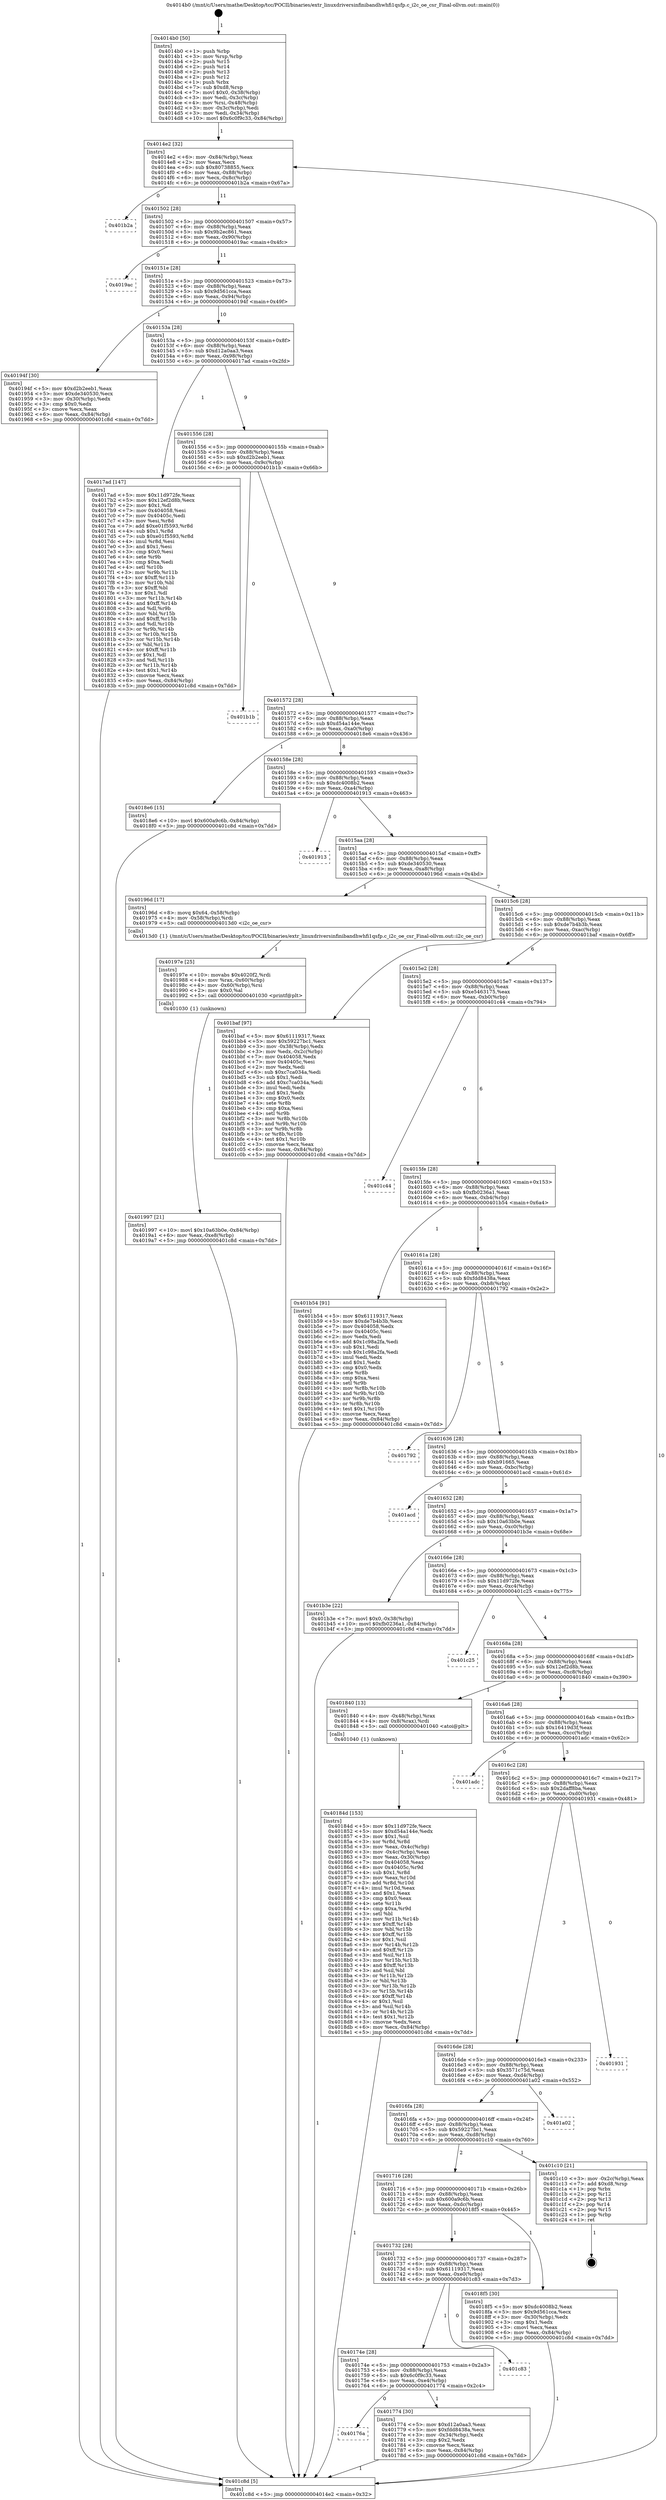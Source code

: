digraph "0x4014b0" {
  label = "0x4014b0 (/mnt/c/Users/mathe/Desktop/tcc/POCII/binaries/extr_linuxdriversinfinibandhwhfi1qsfp.c_i2c_oe_csr_Final-ollvm.out::main(0))"
  labelloc = "t"
  node[shape=record]

  Entry [label="",width=0.3,height=0.3,shape=circle,fillcolor=black,style=filled]
  "0x4014e2" [label="{
     0x4014e2 [32]\l
     | [instrs]\l
     &nbsp;&nbsp;0x4014e2 \<+6\>: mov -0x84(%rbp),%eax\l
     &nbsp;&nbsp;0x4014e8 \<+2\>: mov %eax,%ecx\l
     &nbsp;&nbsp;0x4014ea \<+6\>: sub $0x80738855,%ecx\l
     &nbsp;&nbsp;0x4014f0 \<+6\>: mov %eax,-0x88(%rbp)\l
     &nbsp;&nbsp;0x4014f6 \<+6\>: mov %ecx,-0x8c(%rbp)\l
     &nbsp;&nbsp;0x4014fc \<+6\>: je 0000000000401b2a \<main+0x67a\>\l
  }"]
  "0x401b2a" [label="{
     0x401b2a\l
  }", style=dashed]
  "0x401502" [label="{
     0x401502 [28]\l
     | [instrs]\l
     &nbsp;&nbsp;0x401502 \<+5\>: jmp 0000000000401507 \<main+0x57\>\l
     &nbsp;&nbsp;0x401507 \<+6\>: mov -0x88(%rbp),%eax\l
     &nbsp;&nbsp;0x40150d \<+5\>: sub $0x9b2ec861,%eax\l
     &nbsp;&nbsp;0x401512 \<+6\>: mov %eax,-0x90(%rbp)\l
     &nbsp;&nbsp;0x401518 \<+6\>: je 00000000004019ac \<main+0x4fc\>\l
  }"]
  Exit [label="",width=0.3,height=0.3,shape=circle,fillcolor=black,style=filled,peripheries=2]
  "0x4019ac" [label="{
     0x4019ac\l
  }", style=dashed]
  "0x40151e" [label="{
     0x40151e [28]\l
     | [instrs]\l
     &nbsp;&nbsp;0x40151e \<+5\>: jmp 0000000000401523 \<main+0x73\>\l
     &nbsp;&nbsp;0x401523 \<+6\>: mov -0x88(%rbp),%eax\l
     &nbsp;&nbsp;0x401529 \<+5\>: sub $0x9d561cca,%eax\l
     &nbsp;&nbsp;0x40152e \<+6\>: mov %eax,-0x94(%rbp)\l
     &nbsp;&nbsp;0x401534 \<+6\>: je 000000000040194f \<main+0x49f\>\l
  }"]
  "0x401997" [label="{
     0x401997 [21]\l
     | [instrs]\l
     &nbsp;&nbsp;0x401997 \<+10\>: movl $0x10a63b0e,-0x84(%rbp)\l
     &nbsp;&nbsp;0x4019a1 \<+6\>: mov %eax,-0xe8(%rbp)\l
     &nbsp;&nbsp;0x4019a7 \<+5\>: jmp 0000000000401c8d \<main+0x7dd\>\l
  }"]
  "0x40194f" [label="{
     0x40194f [30]\l
     | [instrs]\l
     &nbsp;&nbsp;0x40194f \<+5\>: mov $0xd2b2eeb1,%eax\l
     &nbsp;&nbsp;0x401954 \<+5\>: mov $0xde340530,%ecx\l
     &nbsp;&nbsp;0x401959 \<+3\>: mov -0x30(%rbp),%edx\l
     &nbsp;&nbsp;0x40195c \<+3\>: cmp $0x0,%edx\l
     &nbsp;&nbsp;0x40195f \<+3\>: cmove %ecx,%eax\l
     &nbsp;&nbsp;0x401962 \<+6\>: mov %eax,-0x84(%rbp)\l
     &nbsp;&nbsp;0x401968 \<+5\>: jmp 0000000000401c8d \<main+0x7dd\>\l
  }"]
  "0x40153a" [label="{
     0x40153a [28]\l
     | [instrs]\l
     &nbsp;&nbsp;0x40153a \<+5\>: jmp 000000000040153f \<main+0x8f\>\l
     &nbsp;&nbsp;0x40153f \<+6\>: mov -0x88(%rbp),%eax\l
     &nbsp;&nbsp;0x401545 \<+5\>: sub $0xd12a0aa3,%eax\l
     &nbsp;&nbsp;0x40154a \<+6\>: mov %eax,-0x98(%rbp)\l
     &nbsp;&nbsp;0x401550 \<+6\>: je 00000000004017ad \<main+0x2fd\>\l
  }"]
  "0x40197e" [label="{
     0x40197e [25]\l
     | [instrs]\l
     &nbsp;&nbsp;0x40197e \<+10\>: movabs $0x4020f2,%rdi\l
     &nbsp;&nbsp;0x401988 \<+4\>: mov %rax,-0x60(%rbp)\l
     &nbsp;&nbsp;0x40198c \<+4\>: mov -0x60(%rbp),%rsi\l
     &nbsp;&nbsp;0x401990 \<+2\>: mov $0x0,%al\l
     &nbsp;&nbsp;0x401992 \<+5\>: call 0000000000401030 \<printf@plt\>\l
     | [calls]\l
     &nbsp;&nbsp;0x401030 \{1\} (unknown)\l
  }"]
  "0x4017ad" [label="{
     0x4017ad [147]\l
     | [instrs]\l
     &nbsp;&nbsp;0x4017ad \<+5\>: mov $0x11d972fe,%eax\l
     &nbsp;&nbsp;0x4017b2 \<+5\>: mov $0x12ef2d8b,%ecx\l
     &nbsp;&nbsp;0x4017b7 \<+2\>: mov $0x1,%dl\l
     &nbsp;&nbsp;0x4017b9 \<+7\>: mov 0x404058,%esi\l
     &nbsp;&nbsp;0x4017c0 \<+7\>: mov 0x40405c,%edi\l
     &nbsp;&nbsp;0x4017c7 \<+3\>: mov %esi,%r8d\l
     &nbsp;&nbsp;0x4017ca \<+7\>: add $0xe01f5593,%r8d\l
     &nbsp;&nbsp;0x4017d1 \<+4\>: sub $0x1,%r8d\l
     &nbsp;&nbsp;0x4017d5 \<+7\>: sub $0xe01f5593,%r8d\l
     &nbsp;&nbsp;0x4017dc \<+4\>: imul %r8d,%esi\l
     &nbsp;&nbsp;0x4017e0 \<+3\>: and $0x1,%esi\l
     &nbsp;&nbsp;0x4017e3 \<+3\>: cmp $0x0,%esi\l
     &nbsp;&nbsp;0x4017e6 \<+4\>: sete %r9b\l
     &nbsp;&nbsp;0x4017ea \<+3\>: cmp $0xa,%edi\l
     &nbsp;&nbsp;0x4017ed \<+4\>: setl %r10b\l
     &nbsp;&nbsp;0x4017f1 \<+3\>: mov %r9b,%r11b\l
     &nbsp;&nbsp;0x4017f4 \<+4\>: xor $0xff,%r11b\l
     &nbsp;&nbsp;0x4017f8 \<+3\>: mov %r10b,%bl\l
     &nbsp;&nbsp;0x4017fb \<+3\>: xor $0xff,%bl\l
     &nbsp;&nbsp;0x4017fe \<+3\>: xor $0x1,%dl\l
     &nbsp;&nbsp;0x401801 \<+3\>: mov %r11b,%r14b\l
     &nbsp;&nbsp;0x401804 \<+4\>: and $0xff,%r14b\l
     &nbsp;&nbsp;0x401808 \<+3\>: and %dl,%r9b\l
     &nbsp;&nbsp;0x40180b \<+3\>: mov %bl,%r15b\l
     &nbsp;&nbsp;0x40180e \<+4\>: and $0xff,%r15b\l
     &nbsp;&nbsp;0x401812 \<+3\>: and %dl,%r10b\l
     &nbsp;&nbsp;0x401815 \<+3\>: or %r9b,%r14b\l
     &nbsp;&nbsp;0x401818 \<+3\>: or %r10b,%r15b\l
     &nbsp;&nbsp;0x40181b \<+3\>: xor %r15b,%r14b\l
     &nbsp;&nbsp;0x40181e \<+3\>: or %bl,%r11b\l
     &nbsp;&nbsp;0x401821 \<+4\>: xor $0xff,%r11b\l
     &nbsp;&nbsp;0x401825 \<+3\>: or $0x1,%dl\l
     &nbsp;&nbsp;0x401828 \<+3\>: and %dl,%r11b\l
     &nbsp;&nbsp;0x40182b \<+3\>: or %r11b,%r14b\l
     &nbsp;&nbsp;0x40182e \<+4\>: test $0x1,%r14b\l
     &nbsp;&nbsp;0x401832 \<+3\>: cmovne %ecx,%eax\l
     &nbsp;&nbsp;0x401835 \<+6\>: mov %eax,-0x84(%rbp)\l
     &nbsp;&nbsp;0x40183b \<+5\>: jmp 0000000000401c8d \<main+0x7dd\>\l
  }"]
  "0x401556" [label="{
     0x401556 [28]\l
     | [instrs]\l
     &nbsp;&nbsp;0x401556 \<+5\>: jmp 000000000040155b \<main+0xab\>\l
     &nbsp;&nbsp;0x40155b \<+6\>: mov -0x88(%rbp),%eax\l
     &nbsp;&nbsp;0x401561 \<+5\>: sub $0xd2b2eeb1,%eax\l
     &nbsp;&nbsp;0x401566 \<+6\>: mov %eax,-0x9c(%rbp)\l
     &nbsp;&nbsp;0x40156c \<+6\>: je 0000000000401b1b \<main+0x66b\>\l
  }"]
  "0x40184d" [label="{
     0x40184d [153]\l
     | [instrs]\l
     &nbsp;&nbsp;0x40184d \<+5\>: mov $0x11d972fe,%ecx\l
     &nbsp;&nbsp;0x401852 \<+5\>: mov $0xd54a144e,%edx\l
     &nbsp;&nbsp;0x401857 \<+3\>: mov $0x1,%sil\l
     &nbsp;&nbsp;0x40185a \<+3\>: xor %r8d,%r8d\l
     &nbsp;&nbsp;0x40185d \<+3\>: mov %eax,-0x4c(%rbp)\l
     &nbsp;&nbsp;0x401860 \<+3\>: mov -0x4c(%rbp),%eax\l
     &nbsp;&nbsp;0x401863 \<+3\>: mov %eax,-0x30(%rbp)\l
     &nbsp;&nbsp;0x401866 \<+7\>: mov 0x404058,%eax\l
     &nbsp;&nbsp;0x40186d \<+8\>: mov 0x40405c,%r9d\l
     &nbsp;&nbsp;0x401875 \<+4\>: sub $0x1,%r8d\l
     &nbsp;&nbsp;0x401879 \<+3\>: mov %eax,%r10d\l
     &nbsp;&nbsp;0x40187c \<+3\>: add %r8d,%r10d\l
     &nbsp;&nbsp;0x40187f \<+4\>: imul %r10d,%eax\l
     &nbsp;&nbsp;0x401883 \<+3\>: and $0x1,%eax\l
     &nbsp;&nbsp;0x401886 \<+3\>: cmp $0x0,%eax\l
     &nbsp;&nbsp;0x401889 \<+4\>: sete %r11b\l
     &nbsp;&nbsp;0x40188d \<+4\>: cmp $0xa,%r9d\l
     &nbsp;&nbsp;0x401891 \<+3\>: setl %bl\l
     &nbsp;&nbsp;0x401894 \<+3\>: mov %r11b,%r14b\l
     &nbsp;&nbsp;0x401897 \<+4\>: xor $0xff,%r14b\l
     &nbsp;&nbsp;0x40189b \<+3\>: mov %bl,%r15b\l
     &nbsp;&nbsp;0x40189e \<+4\>: xor $0xff,%r15b\l
     &nbsp;&nbsp;0x4018a2 \<+4\>: xor $0x1,%sil\l
     &nbsp;&nbsp;0x4018a6 \<+3\>: mov %r14b,%r12b\l
     &nbsp;&nbsp;0x4018a9 \<+4\>: and $0xff,%r12b\l
     &nbsp;&nbsp;0x4018ad \<+3\>: and %sil,%r11b\l
     &nbsp;&nbsp;0x4018b0 \<+3\>: mov %r15b,%r13b\l
     &nbsp;&nbsp;0x4018b3 \<+4\>: and $0xff,%r13b\l
     &nbsp;&nbsp;0x4018b7 \<+3\>: and %sil,%bl\l
     &nbsp;&nbsp;0x4018ba \<+3\>: or %r11b,%r12b\l
     &nbsp;&nbsp;0x4018bd \<+3\>: or %bl,%r13b\l
     &nbsp;&nbsp;0x4018c0 \<+3\>: xor %r13b,%r12b\l
     &nbsp;&nbsp;0x4018c3 \<+3\>: or %r15b,%r14b\l
     &nbsp;&nbsp;0x4018c6 \<+4\>: xor $0xff,%r14b\l
     &nbsp;&nbsp;0x4018ca \<+4\>: or $0x1,%sil\l
     &nbsp;&nbsp;0x4018ce \<+3\>: and %sil,%r14b\l
     &nbsp;&nbsp;0x4018d1 \<+3\>: or %r14b,%r12b\l
     &nbsp;&nbsp;0x4018d4 \<+4\>: test $0x1,%r12b\l
     &nbsp;&nbsp;0x4018d8 \<+3\>: cmovne %edx,%ecx\l
     &nbsp;&nbsp;0x4018db \<+6\>: mov %ecx,-0x84(%rbp)\l
     &nbsp;&nbsp;0x4018e1 \<+5\>: jmp 0000000000401c8d \<main+0x7dd\>\l
  }"]
  "0x401b1b" [label="{
     0x401b1b\l
  }", style=dashed]
  "0x401572" [label="{
     0x401572 [28]\l
     | [instrs]\l
     &nbsp;&nbsp;0x401572 \<+5\>: jmp 0000000000401577 \<main+0xc7\>\l
     &nbsp;&nbsp;0x401577 \<+6\>: mov -0x88(%rbp),%eax\l
     &nbsp;&nbsp;0x40157d \<+5\>: sub $0xd54a144e,%eax\l
     &nbsp;&nbsp;0x401582 \<+6\>: mov %eax,-0xa0(%rbp)\l
     &nbsp;&nbsp;0x401588 \<+6\>: je 00000000004018e6 \<main+0x436\>\l
  }"]
  "0x4014b0" [label="{
     0x4014b0 [50]\l
     | [instrs]\l
     &nbsp;&nbsp;0x4014b0 \<+1\>: push %rbp\l
     &nbsp;&nbsp;0x4014b1 \<+3\>: mov %rsp,%rbp\l
     &nbsp;&nbsp;0x4014b4 \<+2\>: push %r15\l
     &nbsp;&nbsp;0x4014b6 \<+2\>: push %r14\l
     &nbsp;&nbsp;0x4014b8 \<+2\>: push %r13\l
     &nbsp;&nbsp;0x4014ba \<+2\>: push %r12\l
     &nbsp;&nbsp;0x4014bc \<+1\>: push %rbx\l
     &nbsp;&nbsp;0x4014bd \<+7\>: sub $0xd8,%rsp\l
     &nbsp;&nbsp;0x4014c4 \<+7\>: movl $0x0,-0x38(%rbp)\l
     &nbsp;&nbsp;0x4014cb \<+3\>: mov %edi,-0x3c(%rbp)\l
     &nbsp;&nbsp;0x4014ce \<+4\>: mov %rsi,-0x48(%rbp)\l
     &nbsp;&nbsp;0x4014d2 \<+3\>: mov -0x3c(%rbp),%edi\l
     &nbsp;&nbsp;0x4014d5 \<+3\>: mov %edi,-0x34(%rbp)\l
     &nbsp;&nbsp;0x4014d8 \<+10\>: movl $0x6c0f9c33,-0x84(%rbp)\l
  }"]
  "0x4018e6" [label="{
     0x4018e6 [15]\l
     | [instrs]\l
     &nbsp;&nbsp;0x4018e6 \<+10\>: movl $0x600a9c6b,-0x84(%rbp)\l
     &nbsp;&nbsp;0x4018f0 \<+5\>: jmp 0000000000401c8d \<main+0x7dd\>\l
  }"]
  "0x40158e" [label="{
     0x40158e [28]\l
     | [instrs]\l
     &nbsp;&nbsp;0x40158e \<+5\>: jmp 0000000000401593 \<main+0xe3\>\l
     &nbsp;&nbsp;0x401593 \<+6\>: mov -0x88(%rbp),%eax\l
     &nbsp;&nbsp;0x401599 \<+5\>: sub $0xdc4008b2,%eax\l
     &nbsp;&nbsp;0x40159e \<+6\>: mov %eax,-0xa4(%rbp)\l
     &nbsp;&nbsp;0x4015a4 \<+6\>: je 0000000000401913 \<main+0x463\>\l
  }"]
  "0x401c8d" [label="{
     0x401c8d [5]\l
     | [instrs]\l
     &nbsp;&nbsp;0x401c8d \<+5\>: jmp 00000000004014e2 \<main+0x32\>\l
  }"]
  "0x401913" [label="{
     0x401913\l
  }", style=dashed]
  "0x4015aa" [label="{
     0x4015aa [28]\l
     | [instrs]\l
     &nbsp;&nbsp;0x4015aa \<+5\>: jmp 00000000004015af \<main+0xff\>\l
     &nbsp;&nbsp;0x4015af \<+6\>: mov -0x88(%rbp),%eax\l
     &nbsp;&nbsp;0x4015b5 \<+5\>: sub $0xde340530,%eax\l
     &nbsp;&nbsp;0x4015ba \<+6\>: mov %eax,-0xa8(%rbp)\l
     &nbsp;&nbsp;0x4015c0 \<+6\>: je 000000000040196d \<main+0x4bd\>\l
  }"]
  "0x40176a" [label="{
     0x40176a\l
  }", style=dashed]
  "0x40196d" [label="{
     0x40196d [17]\l
     | [instrs]\l
     &nbsp;&nbsp;0x40196d \<+8\>: movq $0x64,-0x58(%rbp)\l
     &nbsp;&nbsp;0x401975 \<+4\>: mov -0x58(%rbp),%rdi\l
     &nbsp;&nbsp;0x401979 \<+5\>: call 00000000004013d0 \<i2c_oe_csr\>\l
     | [calls]\l
     &nbsp;&nbsp;0x4013d0 \{1\} (/mnt/c/Users/mathe/Desktop/tcc/POCII/binaries/extr_linuxdriversinfinibandhwhfi1qsfp.c_i2c_oe_csr_Final-ollvm.out::i2c_oe_csr)\l
  }"]
  "0x4015c6" [label="{
     0x4015c6 [28]\l
     | [instrs]\l
     &nbsp;&nbsp;0x4015c6 \<+5\>: jmp 00000000004015cb \<main+0x11b\>\l
     &nbsp;&nbsp;0x4015cb \<+6\>: mov -0x88(%rbp),%eax\l
     &nbsp;&nbsp;0x4015d1 \<+5\>: sub $0xde7b4b3b,%eax\l
     &nbsp;&nbsp;0x4015d6 \<+6\>: mov %eax,-0xac(%rbp)\l
     &nbsp;&nbsp;0x4015dc \<+6\>: je 0000000000401baf \<main+0x6ff\>\l
  }"]
  "0x401774" [label="{
     0x401774 [30]\l
     | [instrs]\l
     &nbsp;&nbsp;0x401774 \<+5\>: mov $0xd12a0aa3,%eax\l
     &nbsp;&nbsp;0x401779 \<+5\>: mov $0xfdd8438a,%ecx\l
     &nbsp;&nbsp;0x40177e \<+3\>: mov -0x34(%rbp),%edx\l
     &nbsp;&nbsp;0x401781 \<+3\>: cmp $0x2,%edx\l
     &nbsp;&nbsp;0x401784 \<+3\>: cmovne %ecx,%eax\l
     &nbsp;&nbsp;0x401787 \<+6\>: mov %eax,-0x84(%rbp)\l
     &nbsp;&nbsp;0x40178d \<+5\>: jmp 0000000000401c8d \<main+0x7dd\>\l
  }"]
  "0x401baf" [label="{
     0x401baf [97]\l
     | [instrs]\l
     &nbsp;&nbsp;0x401baf \<+5\>: mov $0x61119317,%eax\l
     &nbsp;&nbsp;0x401bb4 \<+5\>: mov $0x59227bc1,%ecx\l
     &nbsp;&nbsp;0x401bb9 \<+3\>: mov -0x38(%rbp),%edx\l
     &nbsp;&nbsp;0x401bbc \<+3\>: mov %edx,-0x2c(%rbp)\l
     &nbsp;&nbsp;0x401bbf \<+7\>: mov 0x404058,%edx\l
     &nbsp;&nbsp;0x401bc6 \<+7\>: mov 0x40405c,%esi\l
     &nbsp;&nbsp;0x401bcd \<+2\>: mov %edx,%edi\l
     &nbsp;&nbsp;0x401bcf \<+6\>: sub $0xc7ca034a,%edi\l
     &nbsp;&nbsp;0x401bd5 \<+3\>: sub $0x1,%edi\l
     &nbsp;&nbsp;0x401bd8 \<+6\>: add $0xc7ca034a,%edi\l
     &nbsp;&nbsp;0x401bde \<+3\>: imul %edi,%edx\l
     &nbsp;&nbsp;0x401be1 \<+3\>: and $0x1,%edx\l
     &nbsp;&nbsp;0x401be4 \<+3\>: cmp $0x0,%edx\l
     &nbsp;&nbsp;0x401be7 \<+4\>: sete %r8b\l
     &nbsp;&nbsp;0x401beb \<+3\>: cmp $0xa,%esi\l
     &nbsp;&nbsp;0x401bee \<+4\>: setl %r9b\l
     &nbsp;&nbsp;0x401bf2 \<+3\>: mov %r8b,%r10b\l
     &nbsp;&nbsp;0x401bf5 \<+3\>: and %r9b,%r10b\l
     &nbsp;&nbsp;0x401bf8 \<+3\>: xor %r9b,%r8b\l
     &nbsp;&nbsp;0x401bfb \<+3\>: or %r8b,%r10b\l
     &nbsp;&nbsp;0x401bfe \<+4\>: test $0x1,%r10b\l
     &nbsp;&nbsp;0x401c02 \<+3\>: cmovne %ecx,%eax\l
     &nbsp;&nbsp;0x401c05 \<+6\>: mov %eax,-0x84(%rbp)\l
     &nbsp;&nbsp;0x401c0b \<+5\>: jmp 0000000000401c8d \<main+0x7dd\>\l
  }"]
  "0x4015e2" [label="{
     0x4015e2 [28]\l
     | [instrs]\l
     &nbsp;&nbsp;0x4015e2 \<+5\>: jmp 00000000004015e7 \<main+0x137\>\l
     &nbsp;&nbsp;0x4015e7 \<+6\>: mov -0x88(%rbp),%eax\l
     &nbsp;&nbsp;0x4015ed \<+5\>: sub $0xe5463175,%eax\l
     &nbsp;&nbsp;0x4015f2 \<+6\>: mov %eax,-0xb0(%rbp)\l
     &nbsp;&nbsp;0x4015f8 \<+6\>: je 0000000000401c44 \<main+0x794\>\l
  }"]
  "0x40174e" [label="{
     0x40174e [28]\l
     | [instrs]\l
     &nbsp;&nbsp;0x40174e \<+5\>: jmp 0000000000401753 \<main+0x2a3\>\l
     &nbsp;&nbsp;0x401753 \<+6\>: mov -0x88(%rbp),%eax\l
     &nbsp;&nbsp;0x401759 \<+5\>: sub $0x6c0f9c33,%eax\l
     &nbsp;&nbsp;0x40175e \<+6\>: mov %eax,-0xe4(%rbp)\l
     &nbsp;&nbsp;0x401764 \<+6\>: je 0000000000401774 \<main+0x2c4\>\l
  }"]
  "0x401c44" [label="{
     0x401c44\l
  }", style=dashed]
  "0x4015fe" [label="{
     0x4015fe [28]\l
     | [instrs]\l
     &nbsp;&nbsp;0x4015fe \<+5\>: jmp 0000000000401603 \<main+0x153\>\l
     &nbsp;&nbsp;0x401603 \<+6\>: mov -0x88(%rbp),%eax\l
     &nbsp;&nbsp;0x401609 \<+5\>: sub $0xfb0236a1,%eax\l
     &nbsp;&nbsp;0x40160e \<+6\>: mov %eax,-0xb4(%rbp)\l
     &nbsp;&nbsp;0x401614 \<+6\>: je 0000000000401b54 \<main+0x6a4\>\l
  }"]
  "0x401c83" [label="{
     0x401c83\l
  }", style=dashed]
  "0x401b54" [label="{
     0x401b54 [91]\l
     | [instrs]\l
     &nbsp;&nbsp;0x401b54 \<+5\>: mov $0x61119317,%eax\l
     &nbsp;&nbsp;0x401b59 \<+5\>: mov $0xde7b4b3b,%ecx\l
     &nbsp;&nbsp;0x401b5e \<+7\>: mov 0x404058,%edx\l
     &nbsp;&nbsp;0x401b65 \<+7\>: mov 0x40405c,%esi\l
     &nbsp;&nbsp;0x401b6c \<+2\>: mov %edx,%edi\l
     &nbsp;&nbsp;0x401b6e \<+6\>: add $0x1c98a2fa,%edi\l
     &nbsp;&nbsp;0x401b74 \<+3\>: sub $0x1,%edi\l
     &nbsp;&nbsp;0x401b77 \<+6\>: sub $0x1c98a2fa,%edi\l
     &nbsp;&nbsp;0x401b7d \<+3\>: imul %edi,%edx\l
     &nbsp;&nbsp;0x401b80 \<+3\>: and $0x1,%edx\l
     &nbsp;&nbsp;0x401b83 \<+3\>: cmp $0x0,%edx\l
     &nbsp;&nbsp;0x401b86 \<+4\>: sete %r8b\l
     &nbsp;&nbsp;0x401b8a \<+3\>: cmp $0xa,%esi\l
     &nbsp;&nbsp;0x401b8d \<+4\>: setl %r9b\l
     &nbsp;&nbsp;0x401b91 \<+3\>: mov %r8b,%r10b\l
     &nbsp;&nbsp;0x401b94 \<+3\>: and %r9b,%r10b\l
     &nbsp;&nbsp;0x401b97 \<+3\>: xor %r9b,%r8b\l
     &nbsp;&nbsp;0x401b9a \<+3\>: or %r8b,%r10b\l
     &nbsp;&nbsp;0x401b9d \<+4\>: test $0x1,%r10b\l
     &nbsp;&nbsp;0x401ba1 \<+3\>: cmovne %ecx,%eax\l
     &nbsp;&nbsp;0x401ba4 \<+6\>: mov %eax,-0x84(%rbp)\l
     &nbsp;&nbsp;0x401baa \<+5\>: jmp 0000000000401c8d \<main+0x7dd\>\l
  }"]
  "0x40161a" [label="{
     0x40161a [28]\l
     | [instrs]\l
     &nbsp;&nbsp;0x40161a \<+5\>: jmp 000000000040161f \<main+0x16f\>\l
     &nbsp;&nbsp;0x40161f \<+6\>: mov -0x88(%rbp),%eax\l
     &nbsp;&nbsp;0x401625 \<+5\>: sub $0xfdd8438a,%eax\l
     &nbsp;&nbsp;0x40162a \<+6\>: mov %eax,-0xb8(%rbp)\l
     &nbsp;&nbsp;0x401630 \<+6\>: je 0000000000401792 \<main+0x2e2\>\l
  }"]
  "0x401732" [label="{
     0x401732 [28]\l
     | [instrs]\l
     &nbsp;&nbsp;0x401732 \<+5\>: jmp 0000000000401737 \<main+0x287\>\l
     &nbsp;&nbsp;0x401737 \<+6\>: mov -0x88(%rbp),%eax\l
     &nbsp;&nbsp;0x40173d \<+5\>: sub $0x61119317,%eax\l
     &nbsp;&nbsp;0x401742 \<+6\>: mov %eax,-0xe0(%rbp)\l
     &nbsp;&nbsp;0x401748 \<+6\>: je 0000000000401c83 \<main+0x7d3\>\l
  }"]
  "0x401792" [label="{
     0x401792\l
  }", style=dashed]
  "0x401636" [label="{
     0x401636 [28]\l
     | [instrs]\l
     &nbsp;&nbsp;0x401636 \<+5\>: jmp 000000000040163b \<main+0x18b\>\l
     &nbsp;&nbsp;0x40163b \<+6\>: mov -0x88(%rbp),%eax\l
     &nbsp;&nbsp;0x401641 \<+5\>: sub $0xb91665,%eax\l
     &nbsp;&nbsp;0x401646 \<+6\>: mov %eax,-0xbc(%rbp)\l
     &nbsp;&nbsp;0x40164c \<+6\>: je 0000000000401acd \<main+0x61d\>\l
  }"]
  "0x4018f5" [label="{
     0x4018f5 [30]\l
     | [instrs]\l
     &nbsp;&nbsp;0x4018f5 \<+5\>: mov $0xdc4008b2,%eax\l
     &nbsp;&nbsp;0x4018fa \<+5\>: mov $0x9d561cca,%ecx\l
     &nbsp;&nbsp;0x4018ff \<+3\>: mov -0x30(%rbp),%edx\l
     &nbsp;&nbsp;0x401902 \<+3\>: cmp $0x1,%edx\l
     &nbsp;&nbsp;0x401905 \<+3\>: cmovl %ecx,%eax\l
     &nbsp;&nbsp;0x401908 \<+6\>: mov %eax,-0x84(%rbp)\l
     &nbsp;&nbsp;0x40190e \<+5\>: jmp 0000000000401c8d \<main+0x7dd\>\l
  }"]
  "0x401acd" [label="{
     0x401acd\l
  }", style=dashed]
  "0x401652" [label="{
     0x401652 [28]\l
     | [instrs]\l
     &nbsp;&nbsp;0x401652 \<+5\>: jmp 0000000000401657 \<main+0x1a7\>\l
     &nbsp;&nbsp;0x401657 \<+6\>: mov -0x88(%rbp),%eax\l
     &nbsp;&nbsp;0x40165d \<+5\>: sub $0x10a63b0e,%eax\l
     &nbsp;&nbsp;0x401662 \<+6\>: mov %eax,-0xc0(%rbp)\l
     &nbsp;&nbsp;0x401668 \<+6\>: je 0000000000401b3e \<main+0x68e\>\l
  }"]
  "0x401716" [label="{
     0x401716 [28]\l
     | [instrs]\l
     &nbsp;&nbsp;0x401716 \<+5\>: jmp 000000000040171b \<main+0x26b\>\l
     &nbsp;&nbsp;0x40171b \<+6\>: mov -0x88(%rbp),%eax\l
     &nbsp;&nbsp;0x401721 \<+5\>: sub $0x600a9c6b,%eax\l
     &nbsp;&nbsp;0x401726 \<+6\>: mov %eax,-0xdc(%rbp)\l
     &nbsp;&nbsp;0x40172c \<+6\>: je 00000000004018f5 \<main+0x445\>\l
  }"]
  "0x401b3e" [label="{
     0x401b3e [22]\l
     | [instrs]\l
     &nbsp;&nbsp;0x401b3e \<+7\>: movl $0x0,-0x38(%rbp)\l
     &nbsp;&nbsp;0x401b45 \<+10\>: movl $0xfb0236a1,-0x84(%rbp)\l
     &nbsp;&nbsp;0x401b4f \<+5\>: jmp 0000000000401c8d \<main+0x7dd\>\l
  }"]
  "0x40166e" [label="{
     0x40166e [28]\l
     | [instrs]\l
     &nbsp;&nbsp;0x40166e \<+5\>: jmp 0000000000401673 \<main+0x1c3\>\l
     &nbsp;&nbsp;0x401673 \<+6\>: mov -0x88(%rbp),%eax\l
     &nbsp;&nbsp;0x401679 \<+5\>: sub $0x11d972fe,%eax\l
     &nbsp;&nbsp;0x40167e \<+6\>: mov %eax,-0xc4(%rbp)\l
     &nbsp;&nbsp;0x401684 \<+6\>: je 0000000000401c25 \<main+0x775\>\l
  }"]
  "0x401c10" [label="{
     0x401c10 [21]\l
     | [instrs]\l
     &nbsp;&nbsp;0x401c10 \<+3\>: mov -0x2c(%rbp),%eax\l
     &nbsp;&nbsp;0x401c13 \<+7\>: add $0xd8,%rsp\l
     &nbsp;&nbsp;0x401c1a \<+1\>: pop %rbx\l
     &nbsp;&nbsp;0x401c1b \<+2\>: pop %r12\l
     &nbsp;&nbsp;0x401c1d \<+2\>: pop %r13\l
     &nbsp;&nbsp;0x401c1f \<+2\>: pop %r14\l
     &nbsp;&nbsp;0x401c21 \<+2\>: pop %r15\l
     &nbsp;&nbsp;0x401c23 \<+1\>: pop %rbp\l
     &nbsp;&nbsp;0x401c24 \<+1\>: ret\l
  }"]
  "0x401c25" [label="{
     0x401c25\l
  }", style=dashed]
  "0x40168a" [label="{
     0x40168a [28]\l
     | [instrs]\l
     &nbsp;&nbsp;0x40168a \<+5\>: jmp 000000000040168f \<main+0x1df\>\l
     &nbsp;&nbsp;0x40168f \<+6\>: mov -0x88(%rbp),%eax\l
     &nbsp;&nbsp;0x401695 \<+5\>: sub $0x12ef2d8b,%eax\l
     &nbsp;&nbsp;0x40169a \<+6\>: mov %eax,-0xc8(%rbp)\l
     &nbsp;&nbsp;0x4016a0 \<+6\>: je 0000000000401840 \<main+0x390\>\l
  }"]
  "0x4016fa" [label="{
     0x4016fa [28]\l
     | [instrs]\l
     &nbsp;&nbsp;0x4016fa \<+5\>: jmp 00000000004016ff \<main+0x24f\>\l
     &nbsp;&nbsp;0x4016ff \<+6\>: mov -0x88(%rbp),%eax\l
     &nbsp;&nbsp;0x401705 \<+5\>: sub $0x59227bc1,%eax\l
     &nbsp;&nbsp;0x40170a \<+6\>: mov %eax,-0xd8(%rbp)\l
     &nbsp;&nbsp;0x401710 \<+6\>: je 0000000000401c10 \<main+0x760\>\l
  }"]
  "0x401840" [label="{
     0x401840 [13]\l
     | [instrs]\l
     &nbsp;&nbsp;0x401840 \<+4\>: mov -0x48(%rbp),%rax\l
     &nbsp;&nbsp;0x401844 \<+4\>: mov 0x8(%rax),%rdi\l
     &nbsp;&nbsp;0x401848 \<+5\>: call 0000000000401040 \<atoi@plt\>\l
     | [calls]\l
     &nbsp;&nbsp;0x401040 \{1\} (unknown)\l
  }"]
  "0x4016a6" [label="{
     0x4016a6 [28]\l
     | [instrs]\l
     &nbsp;&nbsp;0x4016a6 \<+5\>: jmp 00000000004016ab \<main+0x1fb\>\l
     &nbsp;&nbsp;0x4016ab \<+6\>: mov -0x88(%rbp),%eax\l
     &nbsp;&nbsp;0x4016b1 \<+5\>: sub $0x16419d3f,%eax\l
     &nbsp;&nbsp;0x4016b6 \<+6\>: mov %eax,-0xcc(%rbp)\l
     &nbsp;&nbsp;0x4016bc \<+6\>: je 0000000000401adc \<main+0x62c\>\l
  }"]
  "0x401a02" [label="{
     0x401a02\l
  }", style=dashed]
  "0x401adc" [label="{
     0x401adc\l
  }", style=dashed]
  "0x4016c2" [label="{
     0x4016c2 [28]\l
     | [instrs]\l
     &nbsp;&nbsp;0x4016c2 \<+5\>: jmp 00000000004016c7 \<main+0x217\>\l
     &nbsp;&nbsp;0x4016c7 \<+6\>: mov -0x88(%rbp),%eax\l
     &nbsp;&nbsp;0x4016cd \<+5\>: sub $0x2daff8ba,%eax\l
     &nbsp;&nbsp;0x4016d2 \<+6\>: mov %eax,-0xd0(%rbp)\l
     &nbsp;&nbsp;0x4016d8 \<+6\>: je 0000000000401931 \<main+0x481\>\l
  }"]
  "0x4016de" [label="{
     0x4016de [28]\l
     | [instrs]\l
     &nbsp;&nbsp;0x4016de \<+5\>: jmp 00000000004016e3 \<main+0x233\>\l
     &nbsp;&nbsp;0x4016e3 \<+6\>: mov -0x88(%rbp),%eax\l
     &nbsp;&nbsp;0x4016e9 \<+5\>: sub $0x3571c75d,%eax\l
     &nbsp;&nbsp;0x4016ee \<+6\>: mov %eax,-0xd4(%rbp)\l
     &nbsp;&nbsp;0x4016f4 \<+6\>: je 0000000000401a02 \<main+0x552\>\l
  }"]
  "0x401931" [label="{
     0x401931\l
  }", style=dashed]
  Entry -> "0x4014b0" [label=" 1"]
  "0x4014e2" -> "0x401b2a" [label=" 0"]
  "0x4014e2" -> "0x401502" [label=" 11"]
  "0x401c10" -> Exit [label=" 1"]
  "0x401502" -> "0x4019ac" [label=" 0"]
  "0x401502" -> "0x40151e" [label=" 11"]
  "0x401baf" -> "0x401c8d" [label=" 1"]
  "0x40151e" -> "0x40194f" [label=" 1"]
  "0x40151e" -> "0x40153a" [label=" 10"]
  "0x401b54" -> "0x401c8d" [label=" 1"]
  "0x40153a" -> "0x4017ad" [label=" 1"]
  "0x40153a" -> "0x401556" [label=" 9"]
  "0x401b3e" -> "0x401c8d" [label=" 1"]
  "0x401556" -> "0x401b1b" [label=" 0"]
  "0x401556" -> "0x401572" [label=" 9"]
  "0x401997" -> "0x401c8d" [label=" 1"]
  "0x401572" -> "0x4018e6" [label=" 1"]
  "0x401572" -> "0x40158e" [label=" 8"]
  "0x40197e" -> "0x401997" [label=" 1"]
  "0x40158e" -> "0x401913" [label=" 0"]
  "0x40158e" -> "0x4015aa" [label=" 8"]
  "0x40196d" -> "0x40197e" [label=" 1"]
  "0x4015aa" -> "0x40196d" [label=" 1"]
  "0x4015aa" -> "0x4015c6" [label=" 7"]
  "0x40194f" -> "0x401c8d" [label=" 1"]
  "0x4015c6" -> "0x401baf" [label=" 1"]
  "0x4015c6" -> "0x4015e2" [label=" 6"]
  "0x4018f5" -> "0x401c8d" [label=" 1"]
  "0x4015e2" -> "0x401c44" [label=" 0"]
  "0x4015e2" -> "0x4015fe" [label=" 6"]
  "0x40184d" -> "0x401c8d" [label=" 1"]
  "0x4015fe" -> "0x401b54" [label=" 1"]
  "0x4015fe" -> "0x40161a" [label=" 5"]
  "0x401840" -> "0x40184d" [label=" 1"]
  "0x40161a" -> "0x401792" [label=" 0"]
  "0x40161a" -> "0x401636" [label=" 5"]
  "0x401c8d" -> "0x4014e2" [label=" 10"]
  "0x401636" -> "0x401acd" [label=" 0"]
  "0x401636" -> "0x401652" [label=" 5"]
  "0x4014b0" -> "0x4014e2" [label=" 1"]
  "0x401652" -> "0x401b3e" [label=" 1"]
  "0x401652" -> "0x40166e" [label=" 4"]
  "0x40174e" -> "0x40176a" [label=" 0"]
  "0x40166e" -> "0x401c25" [label=" 0"]
  "0x40166e" -> "0x40168a" [label=" 4"]
  "0x40174e" -> "0x401774" [label=" 1"]
  "0x40168a" -> "0x401840" [label=" 1"]
  "0x40168a" -> "0x4016a6" [label=" 3"]
  "0x401732" -> "0x40174e" [label=" 1"]
  "0x4016a6" -> "0x401adc" [label=" 0"]
  "0x4016a6" -> "0x4016c2" [label=" 3"]
  "0x401732" -> "0x401c83" [label=" 0"]
  "0x4016c2" -> "0x401931" [label=" 0"]
  "0x4016c2" -> "0x4016de" [label=" 3"]
  "0x4017ad" -> "0x401c8d" [label=" 1"]
  "0x4016de" -> "0x401a02" [label=" 0"]
  "0x4016de" -> "0x4016fa" [label=" 3"]
  "0x4018e6" -> "0x401c8d" [label=" 1"]
  "0x4016fa" -> "0x401c10" [label=" 1"]
  "0x4016fa" -> "0x401716" [label=" 2"]
  "0x401774" -> "0x401c8d" [label=" 1"]
  "0x401716" -> "0x4018f5" [label=" 1"]
  "0x401716" -> "0x401732" [label=" 1"]
}
